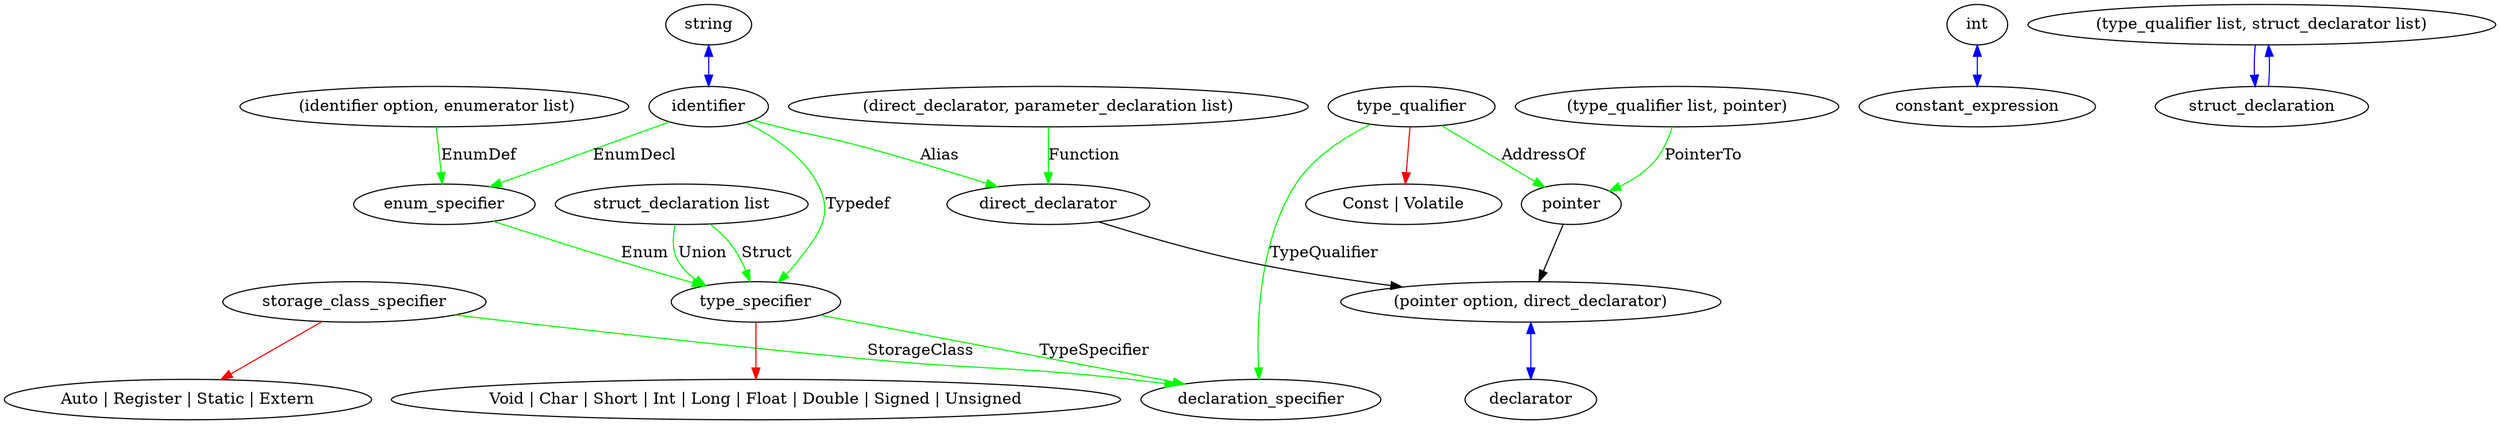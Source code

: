 digraph {
string -> identifier[dir=both color=blue]
int -> constant_expression[dir=both color=blue]

< Void | Char | Short | Int | Long | Float | Double | Signed | Unsigned >

storage_class_specifier -> declaration_specifier[label=StorageClass color=green]
type_specifier -> declaration_specifier[label=TypeSpecifier color=green]
type_qualifier -> declaration_specifier[label=TypeQualifier color=green]
<(pointer option, direct_declarator)> -> declarator[dir=both color=blue]
direct_declarator -> <(pointer option, direct_declarator)>
pointer -> <(pointer option, direct_declarator)>
storage_class_specifier -> < Auto | Register | Static | Extern >[color=red]
type_specifier -> < Void | Char | Short | Int | Long | Float | Double | Signed | Unsigned >[color=red]
<struct_declaration list> -> type_specifier[label=Struct color=green]
<struct_declaration list> -> type_specifier[label=Union color=green]
enum_specifier -> type_specifier[label=Enum color=green]
identifier -> type_specifier[label=Typedef color=green]
type_qualifier -> < Const | Volatile >[color=red]
type_qualifier -> pointer[label=AddressOf color=green]
< (type_qualifier list, pointer) > -> pointer[label="PointerTo" color=green]
identifier -> direct_declarator[label=Alias color=green]
< (direct_declarator, parameter_declaration list) > -> direct_declarator[label=Function color=green]
< (type_qualifier list, struct_declarator list) > -> struct_declaration[color=blue]
struct_declaration -> < (type_qualifier list, struct_declarator list) >[color=blue]
< (identifier option, enumerator list)> -> enum_specifier[label=EnumDef color=green]
identifier -> enum_specifier[label=EnumDecl color=green]
}
